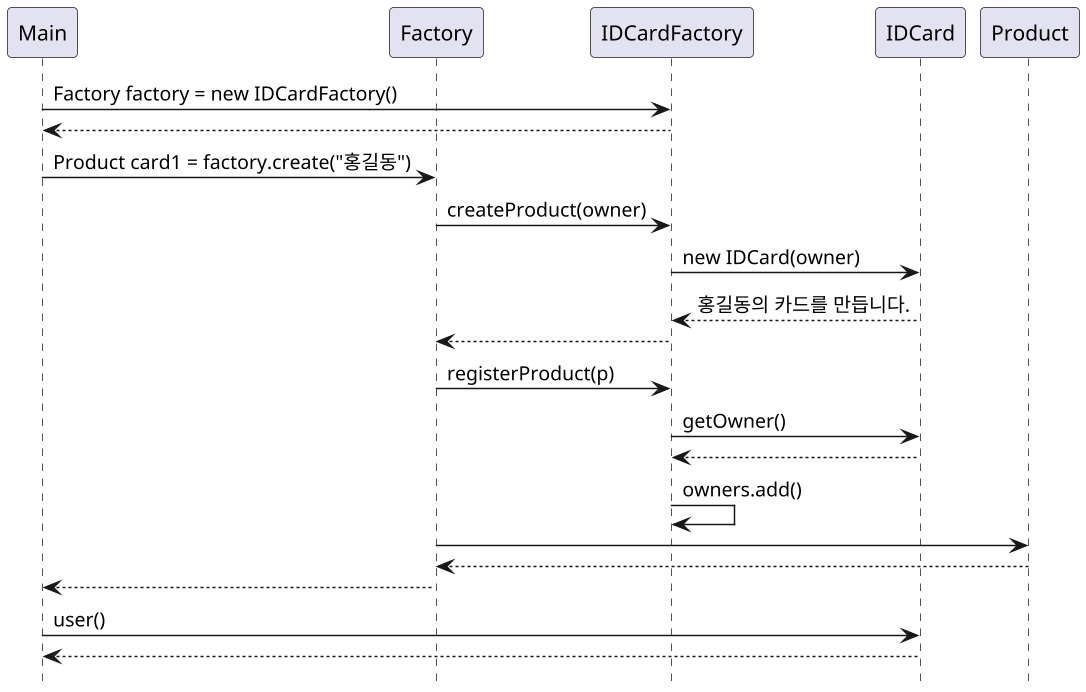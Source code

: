 @startuml Factory_Method_Pattern_Sequence
hide footbox
scale 1.5

participant "Main" as main
participant "Factory" as fac
participant "IDCardFactory" as idcf
participant "IDCard" as idc
participant "Product" as pro

main->idcf : Factory factory = new IDCardFactory()
main<--idcf

main->fac : Product card1 = factory.create("홍길동")
fac->idcf : createProduct(owner)
idcf->idc : new IDCard(owner)
idcf<--idc : 홍길동의 카드를 만듭니다.
fac<--idcf

fac->idcf : registerProduct(p)
idcf->idc : getOwner()
idcf<--idc
idcf->idcf : owners.add()

fac->pro
fac<--pro
main<--fac

main->idc : user()
main<--idc

@enduml